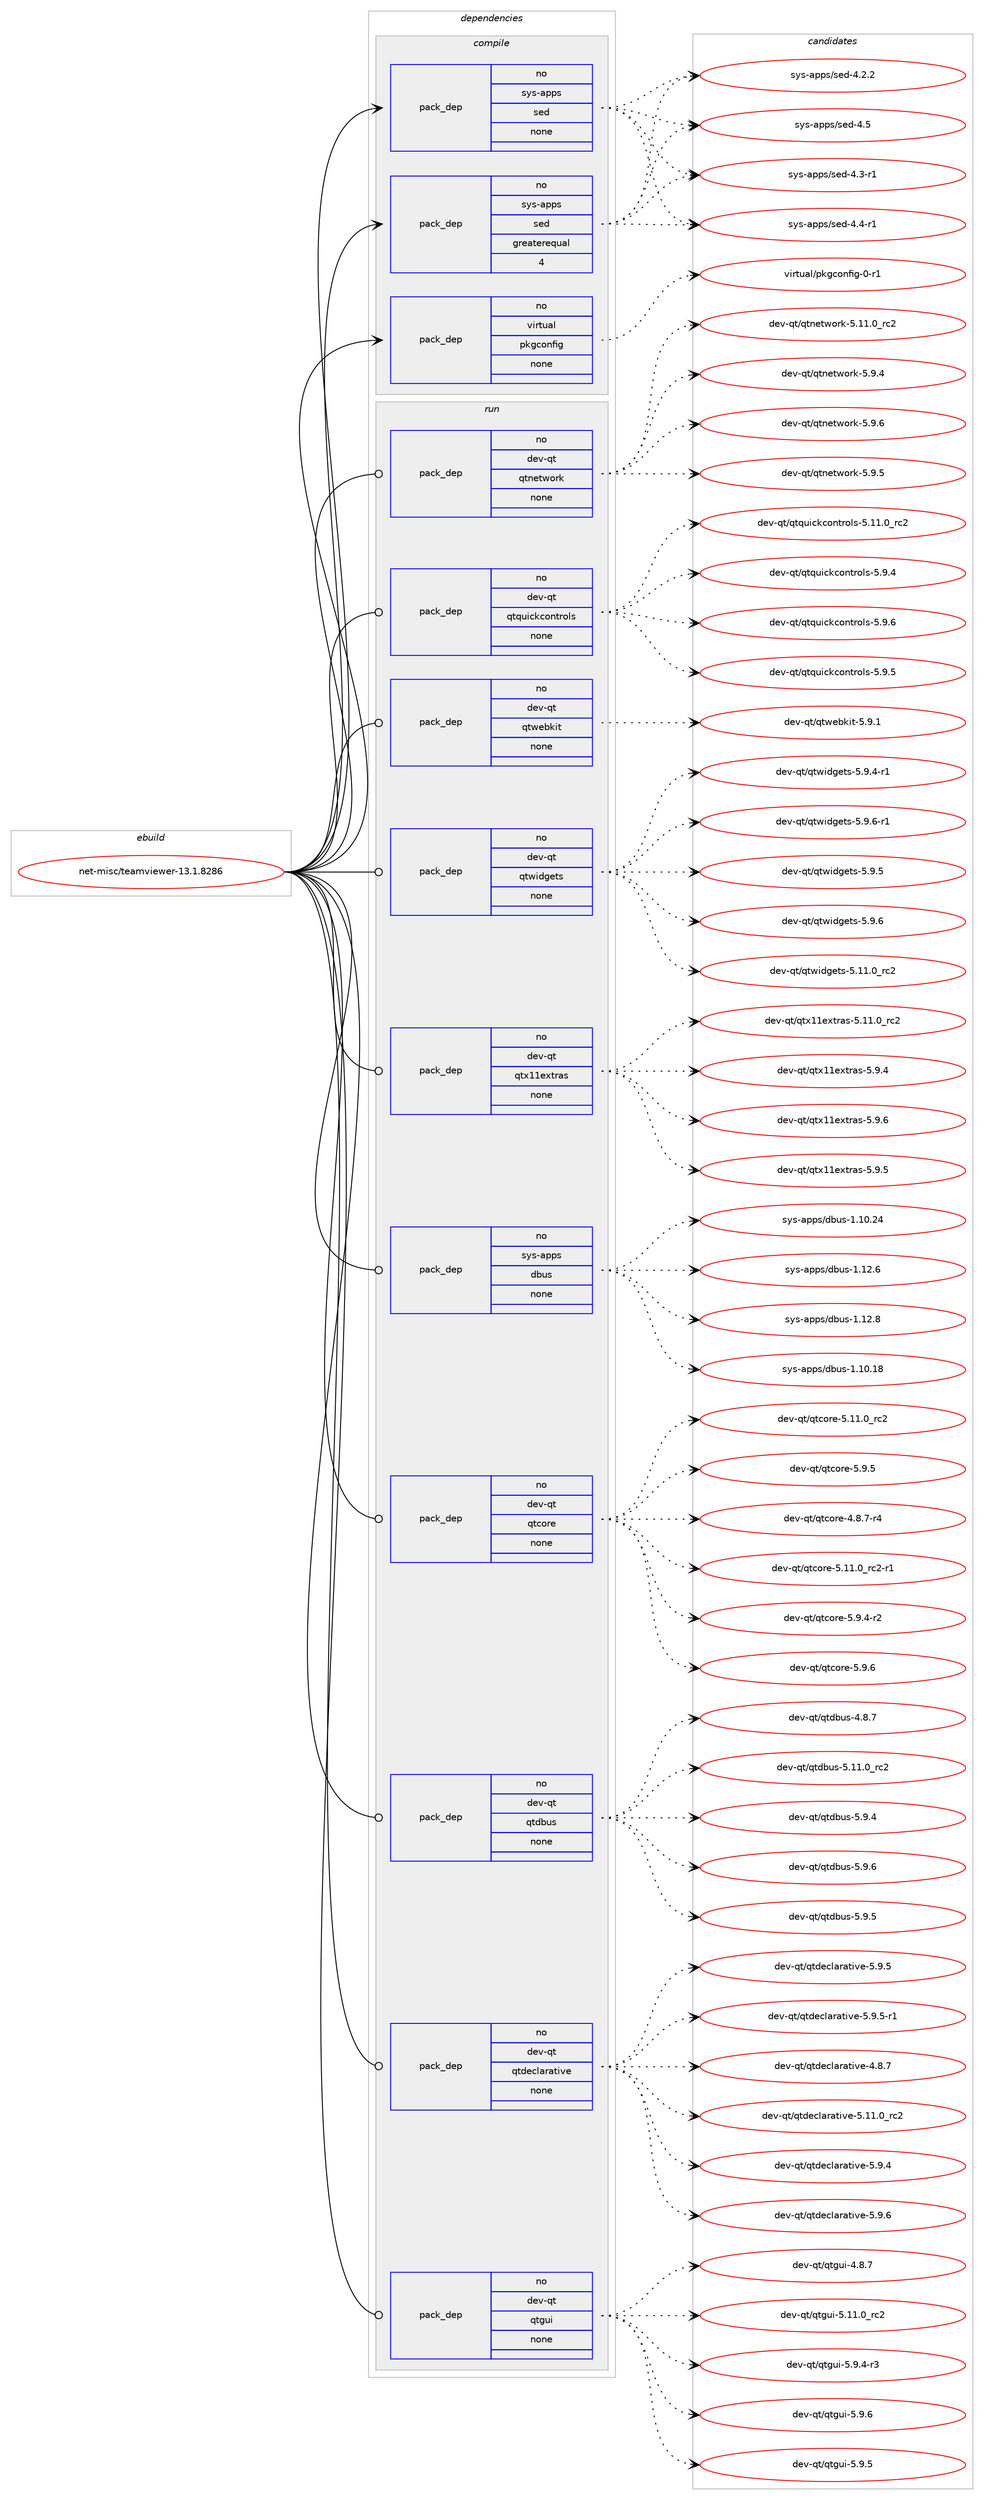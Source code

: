 digraph prolog {

# *************
# Graph options
# *************

newrank=true;
concentrate=true;
compound=true;
graph [rankdir=LR,fontname=Helvetica,fontsize=10,ranksep=1.5];#, ranksep=2.5, nodesep=0.2];
edge  [arrowhead=vee];
node  [fontname=Helvetica,fontsize=10];

# **********
# The ebuild
# **********

subgraph cluster_leftcol {
color=gray;
rank=same;
label=<<i>ebuild</i>>;
id [label="net-misc/teamviewer-13.1.8286", color=red, width=4, href="../net-misc/teamviewer-13.1.8286.svg"];
}

# ****************
# The dependencies
# ****************

subgraph cluster_midcol {
color=gray;
label=<<i>dependencies</i>>;
subgraph cluster_compile {
fillcolor="#eeeeee";
style=filled;
label=<<i>compile</i>>;
subgraph pack1190 {
dependency1734 [label=<<TABLE BORDER="0" CELLBORDER="1" CELLSPACING="0" CELLPADDING="4" WIDTH="220"><TR><TD ROWSPAN="6" CELLPADDING="30">pack_dep</TD></TR><TR><TD WIDTH="110">no</TD></TR><TR><TD>sys-apps</TD></TR><TR><TD>sed</TD></TR><TR><TD>greaterequal</TD></TR><TR><TD>4</TD></TR></TABLE>>, shape=none, color=blue];
}
id:e -> dependency1734:w [weight=20,style="solid",arrowhead="vee"];
subgraph pack1191 {
dependency1735 [label=<<TABLE BORDER="0" CELLBORDER="1" CELLSPACING="0" CELLPADDING="4" WIDTH="220"><TR><TD ROWSPAN="6" CELLPADDING="30">pack_dep</TD></TR><TR><TD WIDTH="110">no</TD></TR><TR><TD>sys-apps</TD></TR><TR><TD>sed</TD></TR><TR><TD>none</TD></TR><TR><TD></TD></TR></TABLE>>, shape=none, color=blue];
}
id:e -> dependency1735:w [weight=20,style="solid",arrowhead="vee"];
subgraph pack1192 {
dependency1736 [label=<<TABLE BORDER="0" CELLBORDER="1" CELLSPACING="0" CELLPADDING="4" WIDTH="220"><TR><TD ROWSPAN="6" CELLPADDING="30">pack_dep</TD></TR><TR><TD WIDTH="110">no</TD></TR><TR><TD>virtual</TD></TR><TR><TD>pkgconfig</TD></TR><TR><TD>none</TD></TR><TR><TD></TD></TR></TABLE>>, shape=none, color=blue];
}
id:e -> dependency1736:w [weight=20,style="solid",arrowhead="vee"];
}
subgraph cluster_compileandrun {
fillcolor="#eeeeee";
style=filled;
label=<<i>compile and run</i>>;
}
subgraph cluster_run {
fillcolor="#eeeeee";
style=filled;
label=<<i>run</i>>;
subgraph pack1193 {
dependency1737 [label=<<TABLE BORDER="0" CELLBORDER="1" CELLSPACING="0" CELLPADDING="4" WIDTH="220"><TR><TD ROWSPAN="6" CELLPADDING="30">pack_dep</TD></TR><TR><TD WIDTH="110">no</TD></TR><TR><TD>dev-qt</TD></TR><TR><TD>qtcore</TD></TR><TR><TD>none</TD></TR><TR><TD></TD></TR></TABLE>>, shape=none, color=blue];
}
id:e -> dependency1737:w [weight=20,style="solid",arrowhead="odot"];
subgraph pack1194 {
dependency1738 [label=<<TABLE BORDER="0" CELLBORDER="1" CELLSPACING="0" CELLPADDING="4" WIDTH="220"><TR><TD ROWSPAN="6" CELLPADDING="30">pack_dep</TD></TR><TR><TD WIDTH="110">no</TD></TR><TR><TD>dev-qt</TD></TR><TR><TD>qtdbus</TD></TR><TR><TD>none</TD></TR><TR><TD></TD></TR></TABLE>>, shape=none, color=blue];
}
id:e -> dependency1738:w [weight=20,style="solid",arrowhead="odot"];
subgraph pack1195 {
dependency1739 [label=<<TABLE BORDER="0" CELLBORDER="1" CELLSPACING="0" CELLPADDING="4" WIDTH="220"><TR><TD ROWSPAN="6" CELLPADDING="30">pack_dep</TD></TR><TR><TD WIDTH="110">no</TD></TR><TR><TD>dev-qt</TD></TR><TR><TD>qtdeclarative</TD></TR><TR><TD>none</TD></TR><TR><TD></TD></TR></TABLE>>, shape=none, color=blue];
}
id:e -> dependency1739:w [weight=20,style="solid",arrowhead="odot"];
subgraph pack1196 {
dependency1740 [label=<<TABLE BORDER="0" CELLBORDER="1" CELLSPACING="0" CELLPADDING="4" WIDTH="220"><TR><TD ROWSPAN="6" CELLPADDING="30">pack_dep</TD></TR><TR><TD WIDTH="110">no</TD></TR><TR><TD>dev-qt</TD></TR><TR><TD>qtgui</TD></TR><TR><TD>none</TD></TR><TR><TD></TD></TR></TABLE>>, shape=none, color=blue];
}
id:e -> dependency1740:w [weight=20,style="solid",arrowhead="odot"];
subgraph pack1197 {
dependency1741 [label=<<TABLE BORDER="0" CELLBORDER="1" CELLSPACING="0" CELLPADDING="4" WIDTH="220"><TR><TD ROWSPAN="6" CELLPADDING="30">pack_dep</TD></TR><TR><TD WIDTH="110">no</TD></TR><TR><TD>dev-qt</TD></TR><TR><TD>qtnetwork</TD></TR><TR><TD>none</TD></TR><TR><TD></TD></TR></TABLE>>, shape=none, color=blue];
}
id:e -> dependency1741:w [weight=20,style="solid",arrowhead="odot"];
subgraph pack1198 {
dependency1742 [label=<<TABLE BORDER="0" CELLBORDER="1" CELLSPACING="0" CELLPADDING="4" WIDTH="220"><TR><TD ROWSPAN="6" CELLPADDING="30">pack_dep</TD></TR><TR><TD WIDTH="110">no</TD></TR><TR><TD>dev-qt</TD></TR><TR><TD>qtquickcontrols</TD></TR><TR><TD>none</TD></TR><TR><TD></TD></TR></TABLE>>, shape=none, color=blue];
}
id:e -> dependency1742:w [weight=20,style="solid",arrowhead="odot"];
subgraph pack1199 {
dependency1743 [label=<<TABLE BORDER="0" CELLBORDER="1" CELLSPACING="0" CELLPADDING="4" WIDTH="220"><TR><TD ROWSPAN="6" CELLPADDING="30">pack_dep</TD></TR><TR><TD WIDTH="110">no</TD></TR><TR><TD>dev-qt</TD></TR><TR><TD>qtwebkit</TD></TR><TR><TD>none</TD></TR><TR><TD></TD></TR></TABLE>>, shape=none, color=blue];
}
id:e -> dependency1743:w [weight=20,style="solid",arrowhead="odot"];
subgraph pack1200 {
dependency1744 [label=<<TABLE BORDER="0" CELLBORDER="1" CELLSPACING="0" CELLPADDING="4" WIDTH="220"><TR><TD ROWSPAN="6" CELLPADDING="30">pack_dep</TD></TR><TR><TD WIDTH="110">no</TD></TR><TR><TD>dev-qt</TD></TR><TR><TD>qtwidgets</TD></TR><TR><TD>none</TD></TR><TR><TD></TD></TR></TABLE>>, shape=none, color=blue];
}
id:e -> dependency1744:w [weight=20,style="solid",arrowhead="odot"];
subgraph pack1201 {
dependency1745 [label=<<TABLE BORDER="0" CELLBORDER="1" CELLSPACING="0" CELLPADDING="4" WIDTH="220"><TR><TD ROWSPAN="6" CELLPADDING="30">pack_dep</TD></TR><TR><TD WIDTH="110">no</TD></TR><TR><TD>dev-qt</TD></TR><TR><TD>qtx11extras</TD></TR><TR><TD>none</TD></TR><TR><TD></TD></TR></TABLE>>, shape=none, color=blue];
}
id:e -> dependency1745:w [weight=20,style="solid",arrowhead="odot"];
subgraph pack1202 {
dependency1746 [label=<<TABLE BORDER="0" CELLBORDER="1" CELLSPACING="0" CELLPADDING="4" WIDTH="220"><TR><TD ROWSPAN="6" CELLPADDING="30">pack_dep</TD></TR><TR><TD WIDTH="110">no</TD></TR><TR><TD>sys-apps</TD></TR><TR><TD>dbus</TD></TR><TR><TD>none</TD></TR><TR><TD></TD></TR></TABLE>>, shape=none, color=blue];
}
id:e -> dependency1746:w [weight=20,style="solid",arrowhead="odot"];
}
}

# **************
# The candidates
# **************

subgraph cluster_choices {
rank=same;
color=gray;
label=<<i>candidates</i>>;

subgraph choice1190 {
color=black;
nodesep=1;
choice115121115459711211211547115101100455246514511449 [label="sys-apps/sed-4.3-r1", color=red, width=4,href="../sys-apps/sed-4.3-r1.svg"];
choice115121115459711211211547115101100455246524511449 [label="sys-apps/sed-4.4-r1", color=red, width=4,href="../sys-apps/sed-4.4-r1.svg"];
choice115121115459711211211547115101100455246504650 [label="sys-apps/sed-4.2.2", color=red, width=4,href="../sys-apps/sed-4.2.2.svg"];
choice11512111545971121121154711510110045524653 [label="sys-apps/sed-4.5", color=red, width=4,href="../sys-apps/sed-4.5.svg"];
dependency1734:e -> choice115121115459711211211547115101100455246514511449:w [style=dotted,weight="100"];
dependency1734:e -> choice115121115459711211211547115101100455246524511449:w [style=dotted,weight="100"];
dependency1734:e -> choice115121115459711211211547115101100455246504650:w [style=dotted,weight="100"];
dependency1734:e -> choice11512111545971121121154711510110045524653:w [style=dotted,weight="100"];
}
subgraph choice1191 {
color=black;
nodesep=1;
choice115121115459711211211547115101100455246514511449 [label="sys-apps/sed-4.3-r1", color=red, width=4,href="../sys-apps/sed-4.3-r1.svg"];
choice115121115459711211211547115101100455246524511449 [label="sys-apps/sed-4.4-r1", color=red, width=4,href="../sys-apps/sed-4.4-r1.svg"];
choice115121115459711211211547115101100455246504650 [label="sys-apps/sed-4.2.2", color=red, width=4,href="../sys-apps/sed-4.2.2.svg"];
choice11512111545971121121154711510110045524653 [label="sys-apps/sed-4.5", color=red, width=4,href="../sys-apps/sed-4.5.svg"];
dependency1735:e -> choice115121115459711211211547115101100455246514511449:w [style=dotted,weight="100"];
dependency1735:e -> choice115121115459711211211547115101100455246524511449:w [style=dotted,weight="100"];
dependency1735:e -> choice115121115459711211211547115101100455246504650:w [style=dotted,weight="100"];
dependency1735:e -> choice11512111545971121121154711510110045524653:w [style=dotted,weight="100"];
}
subgraph choice1192 {
color=black;
nodesep=1;
choice11810511411611797108471121071039911111010210510345484511449 [label="virtual/pkgconfig-0-r1", color=red, width=4,href="../virtual/pkgconfig-0-r1.svg"];
dependency1736:e -> choice11810511411611797108471121071039911111010210510345484511449:w [style=dotted,weight="100"];
}
subgraph choice1193 {
color=black;
nodesep=1;
choice10010111845113116471131169911111410145534649494648951149950 [label="dev-qt/qtcore-5.11.0_rc2", color=red, width=4,href="../dev-qt/qtcore-5.11.0_rc2.svg"];
choice100101118451131164711311699111114101455346574653 [label="dev-qt/qtcore-5.9.5", color=red, width=4,href="../dev-qt/qtcore-5.9.5.svg"];
choice1001011184511311647113116991111141014552465646554511452 [label="dev-qt/qtcore-4.8.7-r4", color=red, width=4,href="../dev-qt/qtcore-4.8.7-r4.svg"];
choice100101118451131164711311699111114101455346494946489511499504511449 [label="dev-qt/qtcore-5.11.0_rc2-r1", color=red, width=4,href="../dev-qt/qtcore-5.11.0_rc2-r1.svg"];
choice1001011184511311647113116991111141014553465746524511450 [label="dev-qt/qtcore-5.9.4-r2", color=red, width=4,href="../dev-qt/qtcore-5.9.4-r2.svg"];
choice100101118451131164711311699111114101455346574654 [label="dev-qt/qtcore-5.9.6", color=red, width=4,href="../dev-qt/qtcore-5.9.6.svg"];
dependency1737:e -> choice10010111845113116471131169911111410145534649494648951149950:w [style=dotted,weight="100"];
dependency1737:e -> choice100101118451131164711311699111114101455346574653:w [style=dotted,weight="100"];
dependency1737:e -> choice1001011184511311647113116991111141014552465646554511452:w [style=dotted,weight="100"];
dependency1737:e -> choice100101118451131164711311699111114101455346494946489511499504511449:w [style=dotted,weight="100"];
dependency1737:e -> choice1001011184511311647113116991111141014553465746524511450:w [style=dotted,weight="100"];
dependency1737:e -> choice100101118451131164711311699111114101455346574654:w [style=dotted,weight="100"];
}
subgraph choice1194 {
color=black;
nodesep=1;
choice100101118451131164711311610098117115455346574653 [label="dev-qt/qtdbus-5.9.5", color=red, width=4,href="../dev-qt/qtdbus-5.9.5.svg"];
choice100101118451131164711311610098117115455246564655 [label="dev-qt/qtdbus-4.8.7", color=red, width=4,href="../dev-qt/qtdbus-4.8.7.svg"];
choice10010111845113116471131161009811711545534649494648951149950 [label="dev-qt/qtdbus-5.11.0_rc2", color=red, width=4,href="../dev-qt/qtdbus-5.11.0_rc2.svg"];
choice100101118451131164711311610098117115455346574652 [label="dev-qt/qtdbus-5.9.4", color=red, width=4,href="../dev-qt/qtdbus-5.9.4.svg"];
choice100101118451131164711311610098117115455346574654 [label="dev-qt/qtdbus-5.9.6", color=red, width=4,href="../dev-qt/qtdbus-5.9.6.svg"];
dependency1738:e -> choice100101118451131164711311610098117115455346574653:w [style=dotted,weight="100"];
dependency1738:e -> choice100101118451131164711311610098117115455246564655:w [style=dotted,weight="100"];
dependency1738:e -> choice10010111845113116471131161009811711545534649494648951149950:w [style=dotted,weight="100"];
dependency1738:e -> choice100101118451131164711311610098117115455346574652:w [style=dotted,weight="100"];
dependency1738:e -> choice100101118451131164711311610098117115455346574654:w [style=dotted,weight="100"];
}
subgraph choice1195 {
color=black;
nodesep=1;
choice1001011184511311647113116100101991089711497116105118101455346574653 [label="dev-qt/qtdeclarative-5.9.5", color=red, width=4,href="../dev-qt/qtdeclarative-5.9.5.svg"];
choice10010111845113116471131161001019910897114971161051181014553465746534511449 [label="dev-qt/qtdeclarative-5.9.5-r1", color=red, width=4,href="../dev-qt/qtdeclarative-5.9.5-r1.svg"];
choice1001011184511311647113116100101991089711497116105118101455246564655 [label="dev-qt/qtdeclarative-4.8.7", color=red, width=4,href="../dev-qt/qtdeclarative-4.8.7.svg"];
choice100101118451131164711311610010199108971149711610511810145534649494648951149950 [label="dev-qt/qtdeclarative-5.11.0_rc2", color=red, width=4,href="../dev-qt/qtdeclarative-5.11.0_rc2.svg"];
choice1001011184511311647113116100101991089711497116105118101455346574652 [label="dev-qt/qtdeclarative-5.9.4", color=red, width=4,href="../dev-qt/qtdeclarative-5.9.4.svg"];
choice1001011184511311647113116100101991089711497116105118101455346574654 [label="dev-qt/qtdeclarative-5.9.6", color=red, width=4,href="../dev-qt/qtdeclarative-5.9.6.svg"];
dependency1739:e -> choice1001011184511311647113116100101991089711497116105118101455346574653:w [style=dotted,weight="100"];
dependency1739:e -> choice10010111845113116471131161001019910897114971161051181014553465746534511449:w [style=dotted,weight="100"];
dependency1739:e -> choice1001011184511311647113116100101991089711497116105118101455246564655:w [style=dotted,weight="100"];
dependency1739:e -> choice100101118451131164711311610010199108971149711610511810145534649494648951149950:w [style=dotted,weight="100"];
dependency1739:e -> choice1001011184511311647113116100101991089711497116105118101455346574652:w [style=dotted,weight="100"];
dependency1739:e -> choice1001011184511311647113116100101991089711497116105118101455346574654:w [style=dotted,weight="100"];
}
subgraph choice1196 {
color=black;
nodesep=1;
choice1001011184511311647113116103117105455346574653 [label="dev-qt/qtgui-5.9.5", color=red, width=4,href="../dev-qt/qtgui-5.9.5.svg"];
choice1001011184511311647113116103117105455246564655 [label="dev-qt/qtgui-4.8.7", color=red, width=4,href="../dev-qt/qtgui-4.8.7.svg"];
choice100101118451131164711311610311710545534649494648951149950 [label="dev-qt/qtgui-5.11.0_rc2", color=red, width=4,href="../dev-qt/qtgui-5.11.0_rc2.svg"];
choice10010111845113116471131161031171054553465746524511451 [label="dev-qt/qtgui-5.9.4-r3", color=red, width=4,href="../dev-qt/qtgui-5.9.4-r3.svg"];
choice1001011184511311647113116103117105455346574654 [label="dev-qt/qtgui-5.9.6", color=red, width=4,href="../dev-qt/qtgui-5.9.6.svg"];
dependency1740:e -> choice1001011184511311647113116103117105455346574653:w [style=dotted,weight="100"];
dependency1740:e -> choice1001011184511311647113116103117105455246564655:w [style=dotted,weight="100"];
dependency1740:e -> choice100101118451131164711311610311710545534649494648951149950:w [style=dotted,weight="100"];
dependency1740:e -> choice10010111845113116471131161031171054553465746524511451:w [style=dotted,weight="100"];
dependency1740:e -> choice1001011184511311647113116103117105455346574654:w [style=dotted,weight="100"];
}
subgraph choice1197 {
color=black;
nodesep=1;
choice1001011184511311647113116110101116119111114107455346574653 [label="dev-qt/qtnetwork-5.9.5", color=red, width=4,href="../dev-qt/qtnetwork-5.9.5.svg"];
choice100101118451131164711311611010111611911111410745534649494648951149950 [label="dev-qt/qtnetwork-5.11.0_rc2", color=red, width=4,href="../dev-qt/qtnetwork-5.11.0_rc2.svg"];
choice1001011184511311647113116110101116119111114107455346574652 [label="dev-qt/qtnetwork-5.9.4", color=red, width=4,href="../dev-qt/qtnetwork-5.9.4.svg"];
choice1001011184511311647113116110101116119111114107455346574654 [label="dev-qt/qtnetwork-5.9.6", color=red, width=4,href="../dev-qt/qtnetwork-5.9.6.svg"];
dependency1741:e -> choice1001011184511311647113116110101116119111114107455346574653:w [style=dotted,weight="100"];
dependency1741:e -> choice100101118451131164711311611010111611911111410745534649494648951149950:w [style=dotted,weight="100"];
dependency1741:e -> choice1001011184511311647113116110101116119111114107455346574652:w [style=dotted,weight="100"];
dependency1741:e -> choice1001011184511311647113116110101116119111114107455346574654:w [style=dotted,weight="100"];
}
subgraph choice1198 {
color=black;
nodesep=1;
choice10010111845113116471131161131171059910799111110116114111108115455346574653 [label="dev-qt/qtquickcontrols-5.9.5", color=red, width=4,href="../dev-qt/qtquickcontrols-5.9.5.svg"];
choice1001011184511311647113116113117105991079911111011611411110811545534649494648951149950 [label="dev-qt/qtquickcontrols-5.11.0_rc2", color=red, width=4,href="../dev-qt/qtquickcontrols-5.11.0_rc2.svg"];
choice10010111845113116471131161131171059910799111110116114111108115455346574652 [label="dev-qt/qtquickcontrols-5.9.4", color=red, width=4,href="../dev-qt/qtquickcontrols-5.9.4.svg"];
choice10010111845113116471131161131171059910799111110116114111108115455346574654 [label="dev-qt/qtquickcontrols-5.9.6", color=red, width=4,href="../dev-qt/qtquickcontrols-5.9.6.svg"];
dependency1742:e -> choice10010111845113116471131161131171059910799111110116114111108115455346574653:w [style=dotted,weight="100"];
dependency1742:e -> choice1001011184511311647113116113117105991079911111011611411110811545534649494648951149950:w [style=dotted,weight="100"];
dependency1742:e -> choice10010111845113116471131161131171059910799111110116114111108115455346574652:w [style=dotted,weight="100"];
dependency1742:e -> choice10010111845113116471131161131171059910799111110116114111108115455346574654:w [style=dotted,weight="100"];
}
subgraph choice1199 {
color=black;
nodesep=1;
choice100101118451131164711311611910198107105116455346574649 [label="dev-qt/qtwebkit-5.9.1", color=red, width=4,href="../dev-qt/qtwebkit-5.9.1.svg"];
dependency1743:e -> choice100101118451131164711311611910198107105116455346574649:w [style=dotted,weight="100"];
}
subgraph choice1200 {
color=black;
nodesep=1;
choice1001011184511311647113116119105100103101116115455346574653 [label="dev-qt/qtwidgets-5.9.5", color=red, width=4,href="../dev-qt/qtwidgets-5.9.5.svg"];
choice1001011184511311647113116119105100103101116115455346574654 [label="dev-qt/qtwidgets-5.9.6", color=red, width=4,href="../dev-qt/qtwidgets-5.9.6.svg"];
choice100101118451131164711311611910510010310111611545534649494648951149950 [label="dev-qt/qtwidgets-5.11.0_rc2", color=red, width=4,href="../dev-qt/qtwidgets-5.11.0_rc2.svg"];
choice10010111845113116471131161191051001031011161154553465746524511449 [label="dev-qt/qtwidgets-5.9.4-r1", color=red, width=4,href="../dev-qt/qtwidgets-5.9.4-r1.svg"];
choice10010111845113116471131161191051001031011161154553465746544511449 [label="dev-qt/qtwidgets-5.9.6-r1", color=red, width=4,href="../dev-qt/qtwidgets-5.9.6-r1.svg"];
dependency1744:e -> choice1001011184511311647113116119105100103101116115455346574653:w [style=dotted,weight="100"];
dependency1744:e -> choice1001011184511311647113116119105100103101116115455346574654:w [style=dotted,weight="100"];
dependency1744:e -> choice100101118451131164711311611910510010310111611545534649494648951149950:w [style=dotted,weight="100"];
dependency1744:e -> choice10010111845113116471131161191051001031011161154553465746524511449:w [style=dotted,weight="100"];
dependency1744:e -> choice10010111845113116471131161191051001031011161154553465746544511449:w [style=dotted,weight="100"];
}
subgraph choice1201 {
color=black;
nodesep=1;
choice1001011184511311647113116120494910112011611497115455346574653 [label="dev-qt/qtx11extras-5.9.5", color=red, width=4,href="../dev-qt/qtx11extras-5.9.5.svg"];
choice100101118451131164711311612049491011201161149711545534649494648951149950 [label="dev-qt/qtx11extras-5.11.0_rc2", color=red, width=4,href="../dev-qt/qtx11extras-5.11.0_rc2.svg"];
choice1001011184511311647113116120494910112011611497115455346574652 [label="dev-qt/qtx11extras-5.9.4", color=red, width=4,href="../dev-qt/qtx11extras-5.9.4.svg"];
choice1001011184511311647113116120494910112011611497115455346574654 [label="dev-qt/qtx11extras-5.9.6", color=red, width=4,href="../dev-qt/qtx11extras-5.9.6.svg"];
dependency1745:e -> choice1001011184511311647113116120494910112011611497115455346574653:w [style=dotted,weight="100"];
dependency1745:e -> choice100101118451131164711311612049491011201161149711545534649494648951149950:w [style=dotted,weight="100"];
dependency1745:e -> choice1001011184511311647113116120494910112011611497115455346574652:w [style=dotted,weight="100"];
dependency1745:e -> choice1001011184511311647113116120494910112011611497115455346574654:w [style=dotted,weight="100"];
}
subgraph choice1202 {
color=black;
nodesep=1;
choice115121115459711211211547100981171154549464948464956 [label="sys-apps/dbus-1.10.18", color=red, width=4,href="../sys-apps/dbus-1.10.18.svg"];
choice115121115459711211211547100981171154549464948465052 [label="sys-apps/dbus-1.10.24", color=red, width=4,href="../sys-apps/dbus-1.10.24.svg"];
choice1151211154597112112115471009811711545494649504654 [label="sys-apps/dbus-1.12.6", color=red, width=4,href="../sys-apps/dbus-1.12.6.svg"];
choice1151211154597112112115471009811711545494649504656 [label="sys-apps/dbus-1.12.8", color=red, width=4,href="../sys-apps/dbus-1.12.8.svg"];
dependency1746:e -> choice115121115459711211211547100981171154549464948464956:w [style=dotted,weight="100"];
dependency1746:e -> choice115121115459711211211547100981171154549464948465052:w [style=dotted,weight="100"];
dependency1746:e -> choice1151211154597112112115471009811711545494649504654:w [style=dotted,weight="100"];
dependency1746:e -> choice1151211154597112112115471009811711545494649504656:w [style=dotted,weight="100"];
}
}

}
